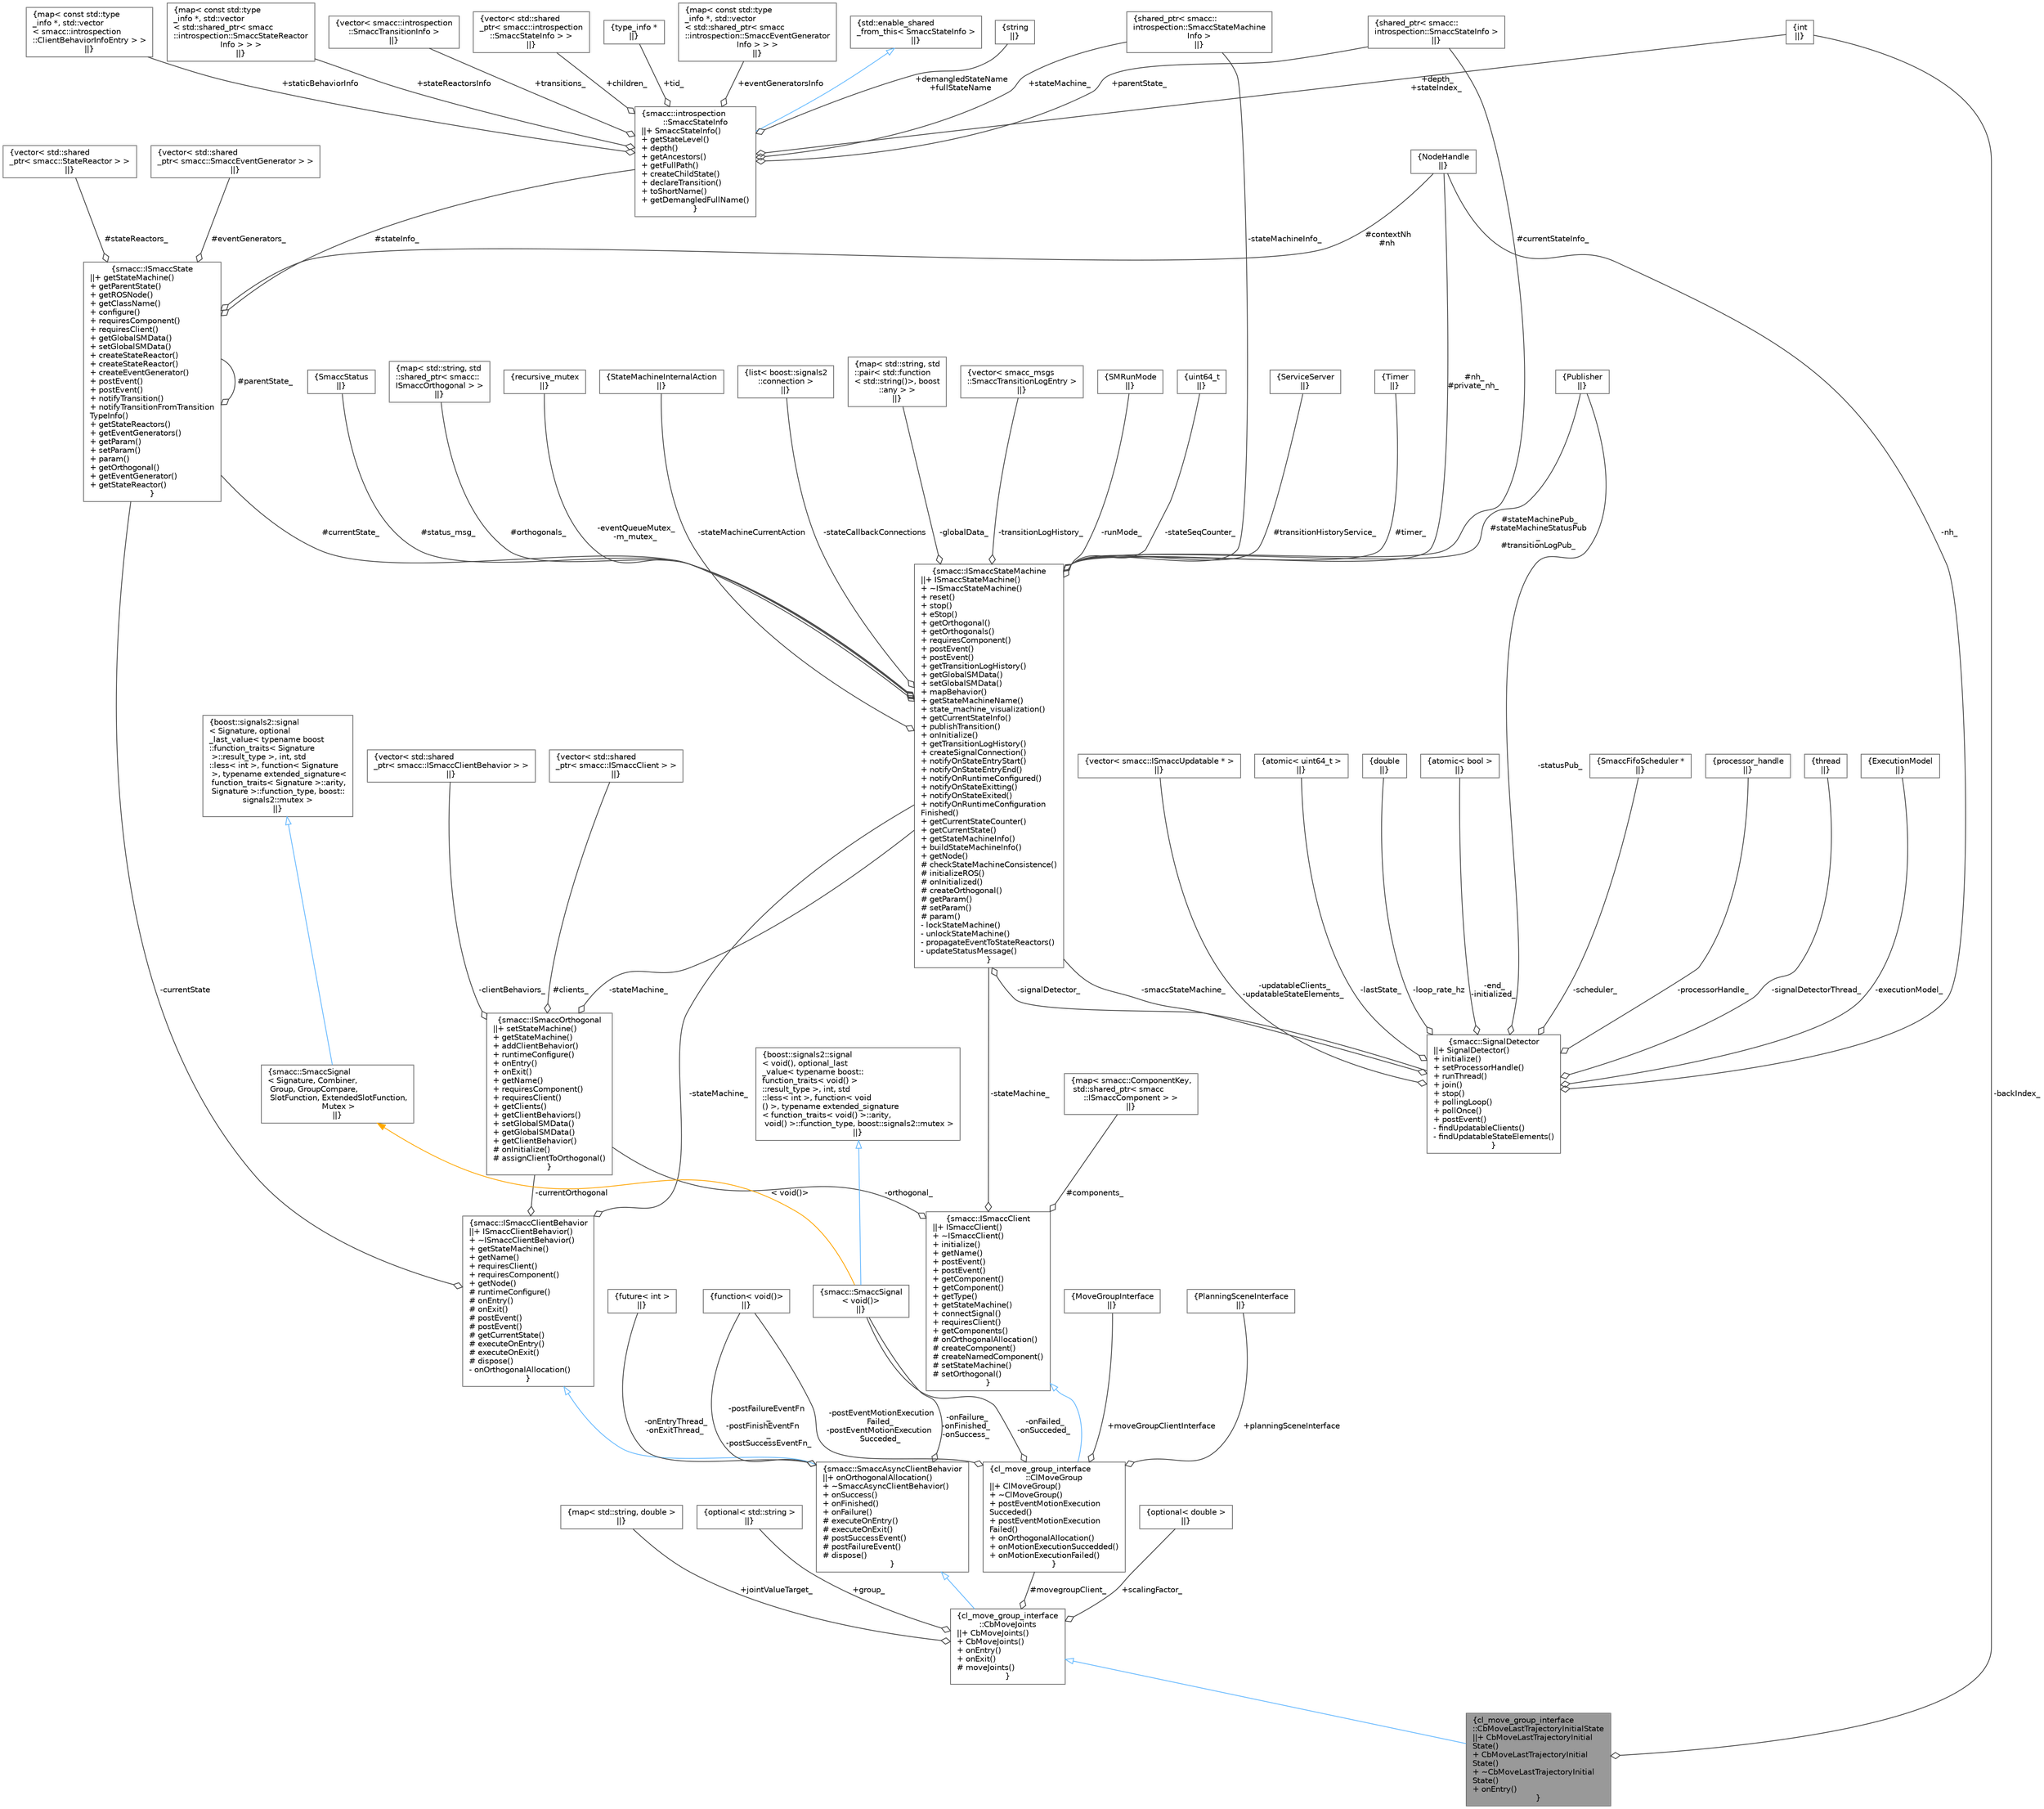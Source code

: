 digraph "cl_move_group_interface::CbMoveLastTrajectoryInitialState"
{
 // LATEX_PDF_SIZE
  bgcolor="transparent";
  edge [fontname=Helvetica,fontsize=10,labelfontname=Helvetica,labelfontsize=10];
  node [fontname=Helvetica,fontsize=10,shape=box,height=0.2,width=0.4];
  Node1 [label="{cl_move_group_interface\l::CbMoveLastTrajectoryInitialState\n||+ CbMoveLastTrajectoryInitial\lState()\l+ CbMoveLastTrajectoryInitial\lState()\l+ ~CbMoveLastTrajectoryInitial\lState()\l+ onEntry()\l}",height=0.2,width=0.4,color="gray40", fillcolor="grey60", style="filled", fontcolor="black",tooltip=" "];
  Node2 -> Node1 [dir="back",color="steelblue1",style="solid",arrowtail="onormal"];
  Node2 [label="{cl_move_group_interface\l::CbMoveJoints\n||+ CbMoveJoints()\l+ CbMoveJoints()\l+ onEntry()\l+ onExit()\l# moveJoints()\l}",height=0.2,width=0.4,color="gray40", fillcolor="white", style="filled",URL="$classcl__move__group__interface_1_1CbMoveJoints.html",tooltip=" "];
  Node3 -> Node2 [dir="back",color="steelblue1",style="solid",arrowtail="onormal"];
  Node3 [label="{smacc::SmaccAsyncClientBehavior\n||+ onOrthogonalAllocation()\l+ ~SmaccAsyncClientBehavior()\l+ onSuccess()\l+ onFinished()\l+ onFailure()\l# executeOnEntry()\l# executeOnExit()\l# postSuccessEvent()\l# postFailureEvent()\l# dispose()\l}",height=0.2,width=0.4,color="gray40", fillcolor="white", style="filled",URL="$classsmacc_1_1SmaccAsyncClientBehavior.html",tooltip=" "];
  Node4 -> Node3 [dir="back",color="steelblue1",style="solid",arrowtail="onormal"];
  Node4 [label="{smacc::ISmaccClientBehavior\n||+ ISmaccClientBehavior()\l+ ~ISmaccClientBehavior()\l+ getStateMachine()\l+ getName()\l+ requiresClient()\l+ requiresComponent()\l+ getNode()\l# runtimeConfigure()\l# onEntry()\l# onExit()\l# postEvent()\l# postEvent()\l# getCurrentState()\l# executeOnEntry()\l# executeOnExit()\l# dispose()\l- onOrthogonalAllocation()\l}",height=0.2,width=0.4,color="gray40", fillcolor="white", style="filled",URL="$classsmacc_1_1ISmaccClientBehavior.html",tooltip=" "];
  Node5 -> Node4 [color="grey25",style="solid",label=" -stateMachine_" ,arrowhead="odiamond"];
  Node5 [label="{smacc::ISmaccStateMachine\n||+ ISmaccStateMachine()\l+ ~ISmaccStateMachine()\l+ reset()\l+ stop()\l+ eStop()\l+ getOrthogonal()\l+ getOrthogonals()\l+ requiresComponent()\l+ postEvent()\l+ postEvent()\l+ getTransitionLogHistory()\l+ getGlobalSMData()\l+ setGlobalSMData()\l+ mapBehavior()\l+ getStateMachineName()\l+ state_machine_visualization()\l+ getCurrentStateInfo()\l+ publishTransition()\l+ onInitialize()\l+ getTransitionLogHistory()\l+ createSignalConnection()\l+ notifyOnStateEntryStart()\l+ notifyOnStateEntryEnd()\l+ notifyOnRuntimeConfigured()\l+ notifyOnStateExitting()\l+ notifyOnStateExited()\l+ notifyOnRuntimeConfiguration\lFinished()\l+ getCurrentStateCounter()\l+ getCurrentState()\l+ getStateMachineInfo()\l+ buildStateMachineInfo()\l+ getNode()\l# checkStateMachineConsistence()\l# initializeROS()\l# onInitialized()\l# createOrthogonal()\l# getParam()\l# setParam()\l# param()\l- lockStateMachine()\l- unlockStateMachine()\l- propagateEventToStateReactors()\l- updateStatusMessage()\l}",height=0.2,width=0.4,color="gray40", fillcolor="white", style="filled",URL="$classsmacc_1_1ISmaccStateMachine.html",tooltip=" "];
  Node6 -> Node5 [color="grey25",style="solid",label=" #nh_\n#private_nh_" ,arrowhead="odiamond"];
  Node6 [label="{NodeHandle\n||}",height=0.2,width=0.4,color="gray40", fillcolor="white", style="filled",tooltip=" "];
  Node7 -> Node5 [color="grey25",style="solid",label=" #timer_" ,arrowhead="odiamond"];
  Node7 [label="{Timer\n||}",height=0.2,width=0.4,color="gray40", fillcolor="white", style="filled",tooltip=" "];
  Node8 -> Node5 [color="grey25",style="solid",label=" #stateMachinePub_\n#stateMachineStatusPub\l_\n#transitionLogPub_" ,arrowhead="odiamond"];
  Node8 [label="{Publisher\n||}",height=0.2,width=0.4,color="gray40", fillcolor="white", style="filled",tooltip=" "];
  Node9 -> Node5 [color="grey25",style="solid",label=" #transitionHistoryService_" ,arrowhead="odiamond"];
  Node9 [label="{ServiceServer\n||}",height=0.2,width=0.4,color="gray40", fillcolor="white", style="filled",tooltip=" "];
  Node10 -> Node5 [color="grey25",style="solid",label=" #currentState_" ,arrowhead="odiamond"];
  Node10 [label="{smacc::ISmaccState\n||+ getStateMachine()\l+ getParentState()\l+ getROSNode()\l+ getClassName()\l+ configure()\l+ requiresComponent()\l+ requiresClient()\l+ getGlobalSMData()\l+ setGlobalSMData()\l+ createStateReactor()\l+ createStateReactor()\l+ createEventGenerator()\l+ postEvent()\l+ postEvent()\l+ notifyTransition()\l+ notifyTransitionFromTransition\lTypeInfo()\l+ getStateReactors()\l+ getEventGenerators()\l+ getParam()\l+ setParam()\l+ param()\l+ getOrthogonal()\l+ getEventGenerator()\l+ getStateReactor()\l}",height=0.2,width=0.4,color="gray40", fillcolor="white", style="filled",URL="$classsmacc_1_1ISmaccState.html",tooltip=" "];
  Node11 -> Node10 [color="grey25",style="solid",label=" #stateReactors_" ,arrowhead="odiamond"];
  Node11 [label="{vector\< std::shared\l_ptr\< smacc::StateReactor \> \>\n||}",height=0.2,width=0.4,color="gray40", fillcolor="white", style="filled",tooltip=" "];
  Node12 -> Node10 [color="grey25",style="solid",label=" #eventGenerators_" ,arrowhead="odiamond"];
  Node12 [label="{vector\< std::shared\l_ptr\< smacc::SmaccEventGenerator \> \>\n||}",height=0.2,width=0.4,color="gray40", fillcolor="white", style="filled",tooltip=" "];
  Node6 -> Node10 [color="grey25",style="solid",label=" #contextNh\n#nh" ,arrowhead="odiamond"];
  Node10 -> Node10 [color="grey25",style="solid",label=" #parentState_" ,arrowhead="odiamond"];
  Node13 -> Node10 [color="grey25",style="solid",label=" #stateInfo_" ,arrowhead="odiamond"];
  Node13 [label="{smacc::introspection\l::SmaccStateInfo\n||+ SmaccStateInfo()\l+ getStateLevel()\l+ depth()\l+ getAncestors()\l+ getFullPath()\l+ createChildState()\l+ declareTransition()\l+ toShortName()\l+ getDemangledFullName()\l}",height=0.2,width=0.4,color="gray40", fillcolor="white", style="filled",URL="$classsmacc_1_1introspection_1_1SmaccStateInfo.html",tooltip=" "];
  Node14 -> Node13 [dir="back",color="steelblue1",style="solid",arrowtail="onormal"];
  Node14 [label="{std::enable_shared\l_from_this\< SmaccStateInfo \>\n||}",height=0.2,width=0.4,color="gray40", fillcolor="white", style="filled",tooltip=" "];
  Node15 -> Node13 [color="grey25",style="solid",label=" +staticBehaviorInfo" ,arrowhead="odiamond"];
  Node15 [label="{map\< const std::type\l_info *, std::vector\l\< smacc::introspection\l::ClientBehaviorInfoEntry \> \>\n||}",height=0.2,width=0.4,color="gray40", fillcolor="white", style="filled",tooltip=" "];
  Node16 -> Node13 [color="grey25",style="solid",label=" +stateReactorsInfo" ,arrowhead="odiamond"];
  Node16 [label="{map\< const std::type\l_info *, std::vector\l\< std::shared_ptr\< smacc\l::introspection::SmaccStateReactor\lInfo \> \> \>\n||}",height=0.2,width=0.4,color="gray40", fillcolor="white", style="filled",tooltip=" "];
  Node17 -> Node13 [color="grey25",style="solid",label=" +eventGeneratorsInfo" ,arrowhead="odiamond"];
  Node17 [label="{map\< const std::type\l_info *, std::vector\l\< std::shared_ptr\< smacc\l::introspection::SmaccEventGenerator\lInfo \> \> \>\n||}",height=0.2,width=0.4,color="gray40", fillcolor="white", style="filled",tooltip=" "];
  Node18 -> Node13 [color="grey25",style="solid",label=" +depth_\n+stateIndex_" ,arrowhead="odiamond"];
  Node18 [label="{int\n||}",height=0.2,width=0.4,color="gray40", fillcolor="white", style="filled",tooltip=" "];
  Node19 -> Node13 [color="grey25",style="solid",label=" +demangledStateName\n+fullStateName" ,arrowhead="odiamond"];
  Node19 [label="{string\n||}",height=0.2,width=0.4,color="gray40", fillcolor="white", style="filled",tooltip=" "];
  Node20 -> Node13 [color="grey25",style="solid",label=" +stateMachine_" ,arrowhead="odiamond"];
  Node20 [label="{shared_ptr\< smacc::\lintrospection::SmaccStateMachine\lInfo \>\n||}",height=0.2,width=0.4,color="gray40", fillcolor="white", style="filled",tooltip=" "];
  Node21 -> Node13 [color="grey25",style="solid",label=" +parentState_" ,arrowhead="odiamond"];
  Node21 [label="{shared_ptr\< smacc::\lintrospection::SmaccStateInfo \>\n||}",height=0.2,width=0.4,color="gray40", fillcolor="white", style="filled",tooltip=" "];
  Node22 -> Node13 [color="grey25",style="solid",label=" +transitions_" ,arrowhead="odiamond"];
  Node22 [label="{vector\< smacc::introspection\l::SmaccTransitionInfo \>\n||}",height=0.2,width=0.4,color="gray40", fillcolor="white", style="filled",tooltip=" "];
  Node23 -> Node13 [color="grey25",style="solid",label=" +children_" ,arrowhead="odiamond"];
  Node23 [label="{vector\< std::shared\l_ptr\< smacc::introspection\l::SmaccStateInfo \> \>\n||}",height=0.2,width=0.4,color="gray40", fillcolor="white", style="filled",tooltip=" "];
  Node24 -> Node13 [color="grey25",style="solid",label=" +tid_" ,arrowhead="odiamond"];
  Node24 [label="{type_info *\n||}",height=0.2,width=0.4,color="gray40", fillcolor="white", style="filled",tooltip=" "];
  Node21 -> Node5 [color="grey25",style="solid",label=" #currentStateInfo_" ,arrowhead="odiamond"];
  Node25 -> Node5 [color="grey25",style="solid",label=" #status_msg_" ,arrowhead="odiamond"];
  Node25 [label="{SmaccStatus\n||}",height=0.2,width=0.4,color="gray40", fillcolor="white", style="filled",tooltip=" "];
  Node26 -> Node5 [color="grey25",style="solid",label=" #orthogonals_" ,arrowhead="odiamond"];
  Node26 [label="{map\< std::string, std\l::shared_ptr\< smacc::\lISmaccOrthogonal \> \>\n||}",height=0.2,width=0.4,color="gray40", fillcolor="white", style="filled",tooltip=" "];
  Node27 -> Node5 [color="grey25",style="solid",label=" -eventQueueMutex_\n-m_mutex_" ,arrowhead="odiamond"];
  Node27 [label="{recursive_mutex\n||}",height=0.2,width=0.4,color="gray40", fillcolor="white", style="filled",tooltip=" "];
  Node28 -> Node5 [color="grey25",style="solid",label=" -stateMachineCurrentAction" ,arrowhead="odiamond"];
  Node28 [label="{StateMachineInternalAction\n||}",height=0.2,width=0.4,color="gray40", fillcolor="white", style="filled",tooltip=" "];
  Node29 -> Node5 [color="grey25",style="solid",label=" -stateCallbackConnections" ,arrowhead="odiamond"];
  Node29 [label="{list\< boost::signals2\l::connection \>\n||}",height=0.2,width=0.4,color="gray40", fillcolor="white", style="filled",tooltip=" "];
  Node30 -> Node5 [color="grey25",style="solid",label=" -globalData_" ,arrowhead="odiamond"];
  Node30 [label="{map\< std::string, std\l::pair\< std::function\l\< std::string()\>, boost\l::any \> \>\n||}",height=0.2,width=0.4,color="gray40", fillcolor="white", style="filled",tooltip=" "];
  Node31 -> Node5 [color="grey25",style="solid",label=" -transitionLogHistory_" ,arrowhead="odiamond"];
  Node31 [label="{vector\< smacc_msgs\l::SmaccTransitionLogEntry \>\n||}",height=0.2,width=0.4,color="gray40", fillcolor="white", style="filled",tooltip=" "];
  Node32 -> Node5 [color="grey25",style="solid",label=" -runMode_" ,arrowhead="odiamond"];
  Node32 [label="{SMRunMode\n||}",height=0.2,width=0.4,color="gray40", fillcolor="white", style="filled",tooltip=" "];
  Node33 -> Node5 [color="grey25",style="solid",label=" -signalDetector_" ,arrowhead="odiamond"];
  Node33 [label="{smacc::SignalDetector\n||+ SignalDetector()\l+ initialize()\l+ setProcessorHandle()\l+ runThread()\l+ join()\l+ stop()\l+ pollingLoop()\l+ pollOnce()\l+ postEvent()\l- findUpdatableClients()\l- findUpdatableStateElements()\l}",height=0.2,width=0.4,color="gray40", fillcolor="white", style="filled",URL="$classsmacc_1_1SignalDetector.html",tooltip=" "];
  Node5 -> Node33 [color="grey25",style="solid",label=" -smaccStateMachine_" ,arrowhead="odiamond"];
  Node34 -> Node33 [color="grey25",style="solid",label=" -updatableClients_\n-updatableStateElements_" ,arrowhead="odiamond"];
  Node34 [label="{vector\< smacc::ISmaccUpdatable * \>\n||}",height=0.2,width=0.4,color="gray40", fillcolor="white", style="filled",tooltip=" "];
  Node35 -> Node33 [color="grey25",style="solid",label=" -lastState_" ,arrowhead="odiamond"];
  Node35 [label="{atomic\< uint64_t \>\n||}",height=0.2,width=0.4,color="gray40", fillcolor="white", style="filled",tooltip=" "];
  Node36 -> Node33 [color="grey25",style="solid",label=" -loop_rate_hz" ,arrowhead="odiamond"];
  Node36 [label="{double\n||}",height=0.2,width=0.4,color="gray40", fillcolor="white", style="filled",tooltip=" "];
  Node37 -> Node33 [color="grey25",style="solid",label=" -end_\n-initialized_" ,arrowhead="odiamond"];
  Node37 [label="{atomic\< bool \>\n||}",height=0.2,width=0.4,color="gray40", fillcolor="white", style="filled",tooltip=" "];
  Node6 -> Node33 [color="grey25",style="solid",label=" -nh_" ,arrowhead="odiamond"];
  Node8 -> Node33 [color="grey25",style="solid",label=" -statusPub_" ,arrowhead="odiamond"];
  Node38 -> Node33 [color="grey25",style="solid",label=" -scheduler_" ,arrowhead="odiamond"];
  Node38 [label="{SmaccFifoScheduler *\n||}",height=0.2,width=0.4,color="gray40", fillcolor="white", style="filled",tooltip=" "];
  Node39 -> Node33 [color="grey25",style="solid",label=" -processorHandle_" ,arrowhead="odiamond"];
  Node39 [label="{processor_handle\n||}",height=0.2,width=0.4,color="gray40", fillcolor="white", style="filled",tooltip=" "];
  Node40 -> Node33 [color="grey25",style="solid",label=" -signalDetectorThread_" ,arrowhead="odiamond"];
  Node40 [label="{thread\n||}",height=0.2,width=0.4,color="gray40", fillcolor="white", style="filled",tooltip=" "];
  Node41 -> Node33 [color="grey25",style="solid",label=" -executionModel_" ,arrowhead="odiamond"];
  Node41 [label="{ExecutionModel\n||}",height=0.2,width=0.4,color="gray40", fillcolor="white", style="filled",tooltip=" "];
  Node42 -> Node5 [color="grey25",style="solid",label=" -stateSeqCounter_" ,arrowhead="odiamond"];
  Node42 [label="{uint64_t\n||}",height=0.2,width=0.4,color="gray40", fillcolor="white", style="filled",tooltip=" "];
  Node20 -> Node5 [color="grey25",style="solid",label=" -stateMachineInfo_" ,arrowhead="odiamond"];
  Node10 -> Node4 [color="grey25",style="solid",label=" -currentState" ,arrowhead="odiamond"];
  Node43 -> Node4 [color="grey25",style="solid",label=" -currentOrthogonal" ,arrowhead="odiamond"];
  Node43 [label="{smacc::ISmaccOrthogonal\n||+ setStateMachine()\l+ getStateMachine()\l+ addClientBehavior()\l+ runtimeConfigure()\l+ onEntry()\l+ onExit()\l+ getName()\l+ requiresComponent()\l+ requiresClient()\l+ getClients()\l+ getClientBehaviors()\l+ setGlobalSMData()\l+ getGlobalSMData()\l+ getClientBehavior()\l# onInitialize()\l# assignClientToOrthogonal()\l}",height=0.2,width=0.4,color="gray40", fillcolor="white", style="filled",URL="$classsmacc_1_1ISmaccOrthogonal.html",tooltip=" "];
  Node44 -> Node43 [color="grey25",style="solid",label=" #clients_" ,arrowhead="odiamond"];
  Node44 [label="{vector\< std::shared\l_ptr\< smacc::ISmaccClient \> \>\n||}",height=0.2,width=0.4,color="gray40", fillcolor="white", style="filled",tooltip=" "];
  Node5 -> Node43 [color="grey25",style="solid",label=" -stateMachine_" ,arrowhead="odiamond"];
  Node45 -> Node43 [color="grey25",style="solid",label=" -clientBehaviors_" ,arrowhead="odiamond"];
  Node45 [label="{vector\< std::shared\l_ptr\< smacc::ISmaccClientBehavior \> \>\n||}",height=0.2,width=0.4,color="gray40", fillcolor="white", style="filled",tooltip=" "];
  Node46 -> Node3 [color="grey25",style="solid",label=" -onEntryThread_\n-onExitThread_" ,arrowhead="odiamond"];
  Node46 [label="{future\< int \>\n||}",height=0.2,width=0.4,color="gray40", fillcolor="white", style="filled",tooltip=" "];
  Node47 -> Node3 [color="grey25",style="solid",label=" -postFailureEventFn\l_\n-postFinishEventFn\l_\n-postSuccessEventFn_" ,arrowhead="odiamond"];
  Node47 [label="{function\< void()\>\n||}",height=0.2,width=0.4,color="gray40", fillcolor="white", style="filled",tooltip=" "];
  Node48 -> Node3 [color="grey25",style="solid",label=" -onFailure_\n-onFinished_\n-onSuccess_" ,arrowhead="odiamond"];
  Node48 [label="{smacc::SmaccSignal\l\< void()\>\n||}",height=0.2,width=0.4,color="gray40", fillcolor="white", style="filled",URL="$classsmacc_1_1SmaccSignal.html",tooltip=" "];
  Node49 -> Node48 [dir="back",color="steelblue1",style="solid",arrowtail="onormal"];
  Node49 [label="{boost::signals2::signal\l\< void(), optional_last\l_value\< typename boost::\lfunction_traits\< void() \>\l::result_type \>, int, std\l::less\< int \>, function\< void\l() \>, typename extended_signature\l\< function_traits\< void() \>::arity,\l void() \>::function_type, boost::signals2::mutex \>\n||}",height=0.2,width=0.4,color="gray40", fillcolor="white", style="filled",tooltip=" "];
  Node50 -> Node48 [dir="back",color="orange",style="solid",label=" \< void()\>" ];
  Node50 [label="{smacc::SmaccSignal\l\< Signature, Combiner,\l Group, GroupCompare,\l SlotFunction, ExtendedSlotFunction,\l Mutex \>\n||}",height=0.2,width=0.4,color="gray40", fillcolor="white", style="filled",URL="$classsmacc_1_1SmaccSignal.html",tooltip=" "];
  Node51 -> Node50 [dir="back",color="steelblue1",style="solid",arrowtail="onormal"];
  Node51 [label="{boost::signals2::signal\l\< Signature, optional\l_last_value\< typename boost\l::function_traits\< Signature\l \>::result_type \>, int, std\l::less\< int \>, function\< Signature\l \>, typename extended_signature\<\l function_traits\< Signature \>::arity,\l Signature \>::function_type, boost::\lsignals2::mutex \>\n||}",height=0.2,width=0.4,color="gray40", fillcolor="white", style="filled",tooltip=" "];
  Node52 -> Node2 [color="grey25",style="solid",label=" +scalingFactor_" ,arrowhead="odiamond"];
  Node52 [label="{optional\< double \>\n||}",height=0.2,width=0.4,color="gray40", fillcolor="white", style="filled",tooltip=" "];
  Node53 -> Node2 [color="grey25",style="solid",label=" +jointValueTarget_" ,arrowhead="odiamond"];
  Node53 [label="{map\< std::string, double \>\n||}",height=0.2,width=0.4,color="gray40", fillcolor="white", style="filled",tooltip=" "];
  Node54 -> Node2 [color="grey25",style="solid",label=" +group_" ,arrowhead="odiamond"];
  Node54 [label="{optional\< std::string \>\n||}",height=0.2,width=0.4,color="gray40", fillcolor="white", style="filled",tooltip=" "];
  Node55 -> Node2 [color="grey25",style="solid",label=" #movegroupClient_" ,arrowhead="odiamond"];
  Node55 [label="{cl_move_group_interface\l::ClMoveGroup\n||+ ClMoveGroup()\l+ ~ClMoveGroup()\l+ postEventMotionExecution\lSucceded()\l+ postEventMotionExecution\lFailed()\l+ onOrthogonalAllocation()\l+ onMotionExecutionSuccedded()\l+ onMotionExecutionFailed()\l}",height=0.2,width=0.4,color="gray40", fillcolor="white", style="filled",URL="$classcl__move__group__interface_1_1ClMoveGroup.html",tooltip=" "];
  Node56 -> Node55 [dir="back",color="steelblue1",style="solid",arrowtail="onormal"];
  Node56 [label="{smacc::ISmaccClient\n||+ ISmaccClient()\l+ ~ISmaccClient()\l+ initialize()\l+ getName()\l+ postEvent()\l+ postEvent()\l+ getComponent()\l+ getComponent()\l+ getType()\l+ getStateMachine()\l+ connectSignal()\l+ requiresClient()\l+ getComponents()\l# onOrthogonalAllocation()\l# createComponent()\l# createNamedComponent()\l# setStateMachine()\l# setOrthogonal()\l}",height=0.2,width=0.4,color="gray40", fillcolor="white", style="filled",URL="$classsmacc_1_1ISmaccClient.html",tooltip=" "];
  Node57 -> Node56 [color="grey25",style="solid",label=" #components_" ,arrowhead="odiamond"];
  Node57 [label="{map\< smacc::ComponentKey,\l std::shared_ptr\< smacc\l::ISmaccComponent \> \>\n||}",height=0.2,width=0.4,color="gray40", fillcolor="white", style="filled",tooltip=" "];
  Node5 -> Node56 [color="grey25",style="solid",label=" -stateMachine_" ,arrowhead="odiamond"];
  Node43 -> Node56 [color="grey25",style="solid",label=" -orthogonal_" ,arrowhead="odiamond"];
  Node47 -> Node55 [color="grey25",style="solid",label=" -postEventMotionExecution\lFailed_\n-postEventMotionExecution\lSucceded_" ,arrowhead="odiamond"];
  Node48 -> Node55 [color="grey25",style="solid",label=" -onFailed_\n-onSucceded_" ,arrowhead="odiamond"];
  Node58 -> Node55 [color="grey25",style="solid",label=" +moveGroupClientInterface" ,arrowhead="odiamond"];
  Node58 [label="{MoveGroupInterface\n||}",height=0.2,width=0.4,color="gray40", fillcolor="white", style="filled",tooltip=" "];
  Node59 -> Node55 [color="grey25",style="solid",label=" +planningSceneInterface" ,arrowhead="odiamond"];
  Node59 [label="{PlanningSceneInterface\n||}",height=0.2,width=0.4,color="gray40", fillcolor="white", style="filled",tooltip=" "];
  Node18 -> Node1 [color="grey25",style="solid",label=" -backIndex_" ,arrowhead="odiamond"];
}
